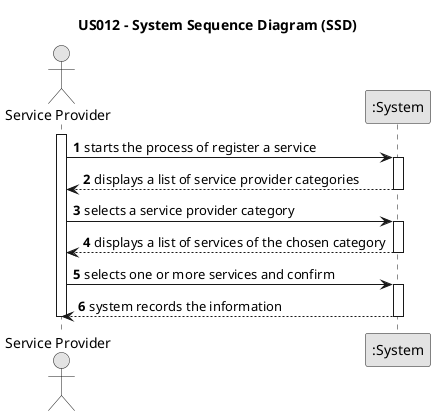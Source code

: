 @startuml
skinparam monochrome true
skinparam packageStyle rectangle
skinparam shadowing false

title US012 - System Sequence Diagram (SSD)

autonumber

actor "Service Provider" as SP
participant ":System" as System

activate SP
    SP -> System : starts the process of register a service
    activate System
        System --> SP :displays a list of service provider categories
    deactivate System
    SP -> System: selects a service provider category

    activate System
        System --> SP : displays a list of services of the chosen category
    deactivate System
    SP -> System : selects one or more services and confirm

    activate System
        System --> SP : system records the information
   deactivate System
deactivate SP
@enduml